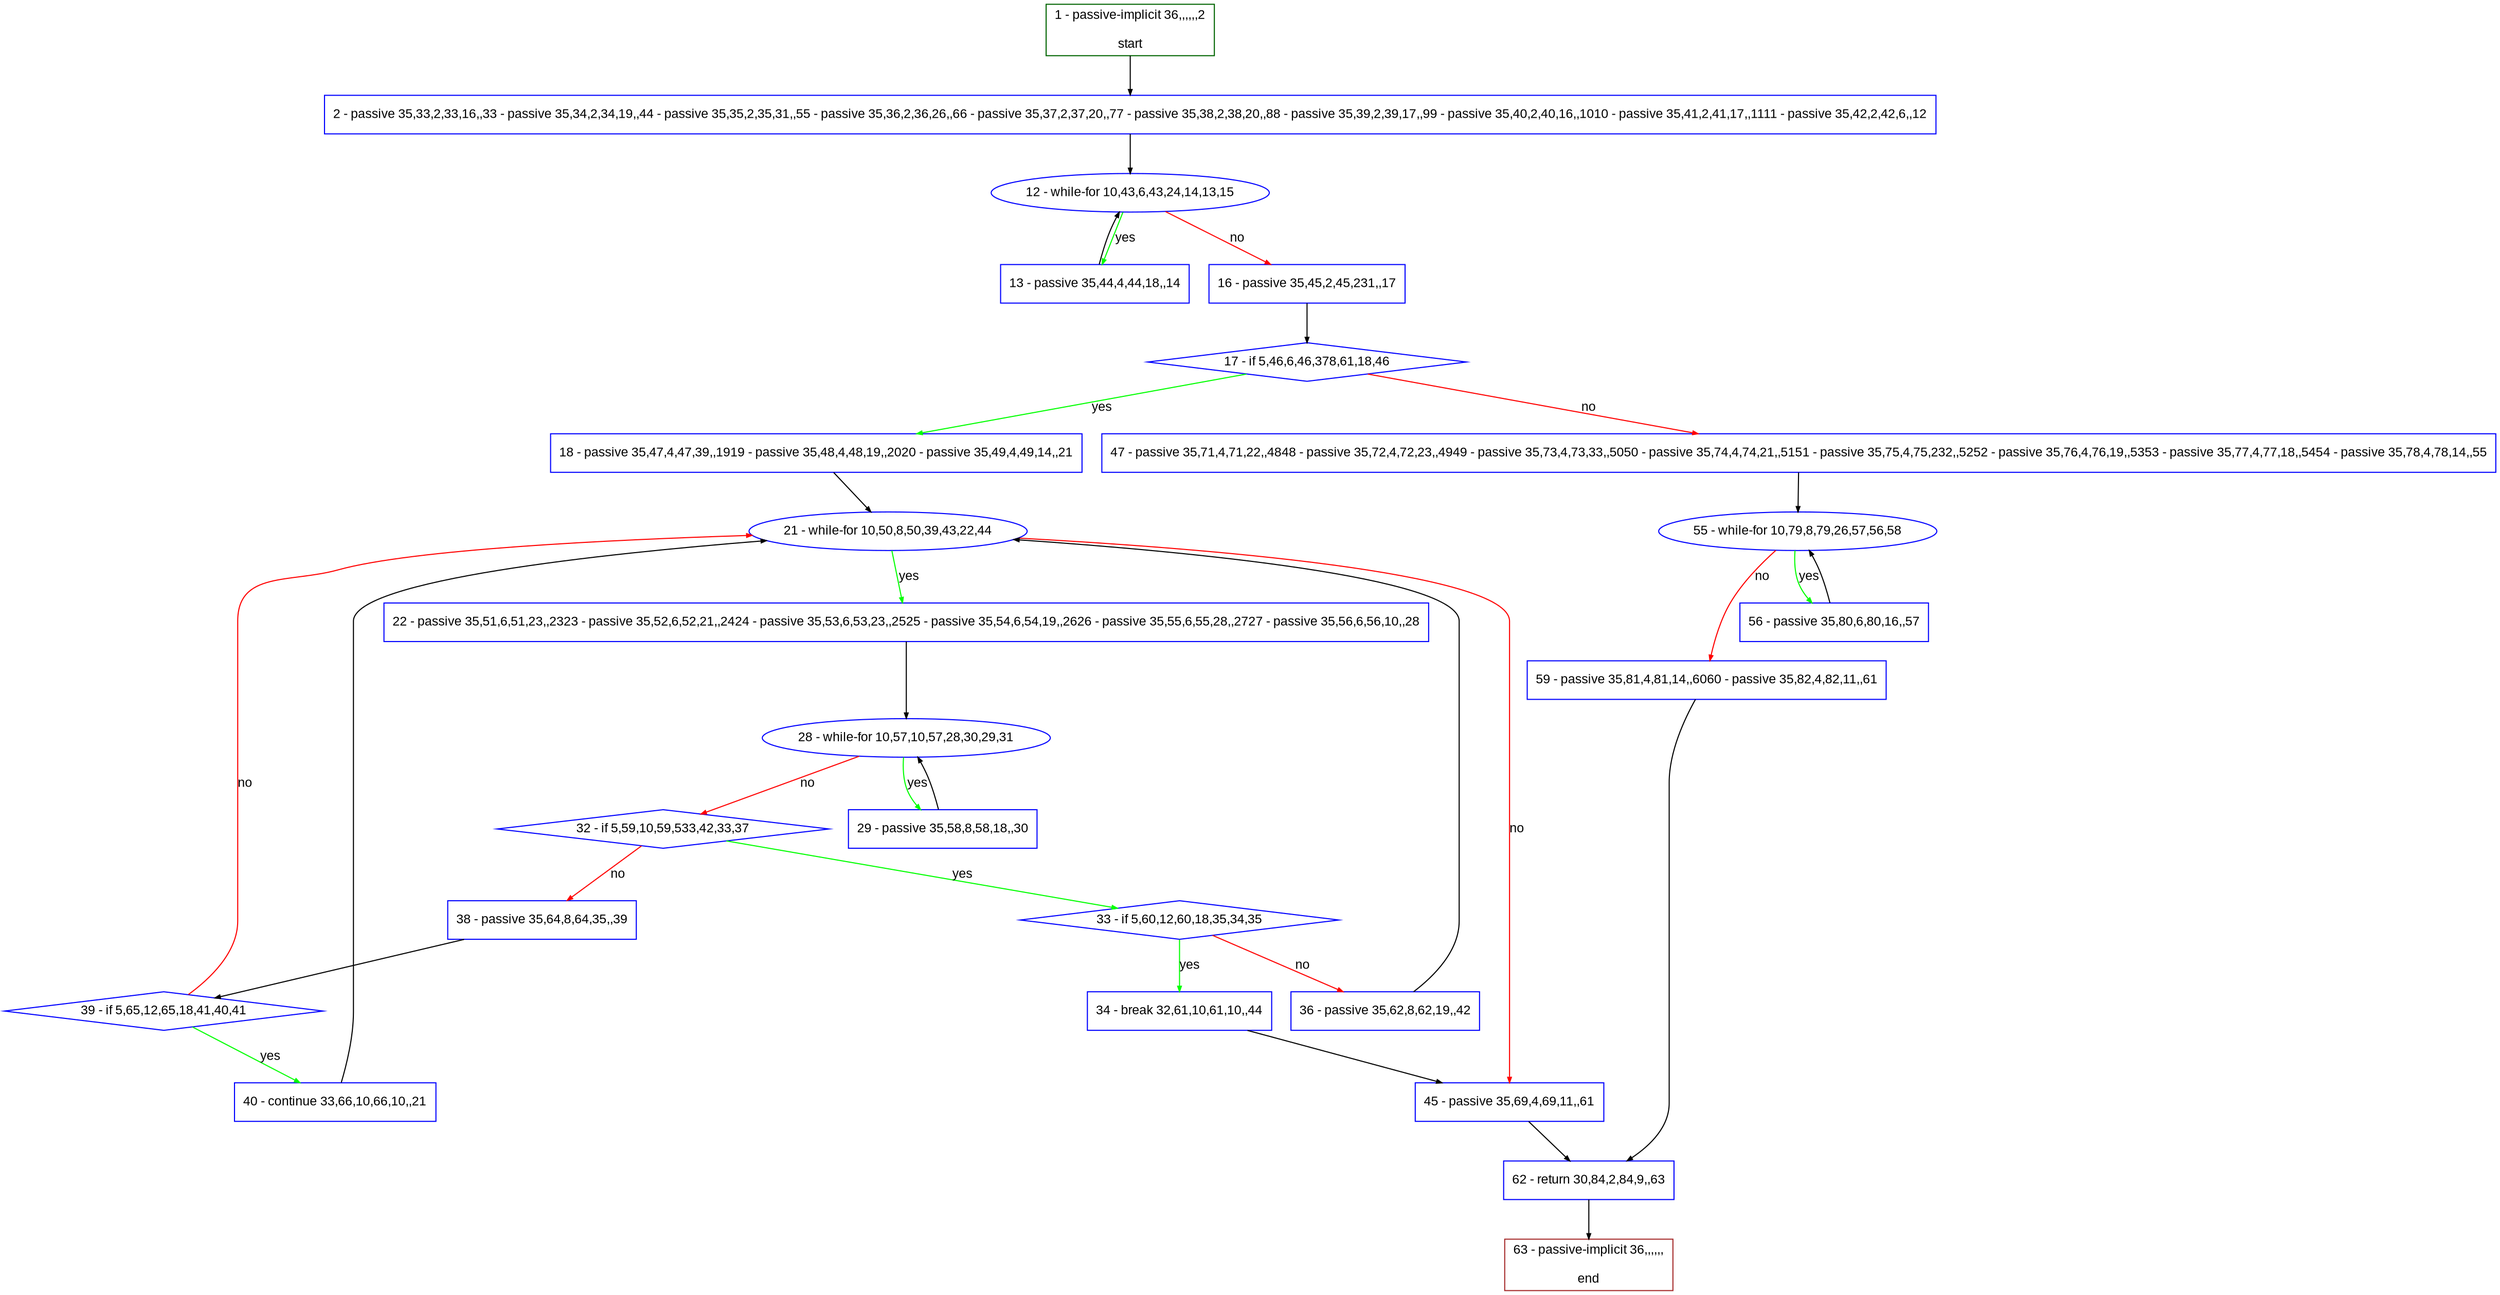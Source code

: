digraph "" {
  graph [pack="true", label="", fontsize="12", packmode="clust", fontname="Arial", fillcolor="#FFFFCC", bgcolor="white", style="rounded,filled", compound="true"];
  node [node_initialized="no", label="", color="grey", fontsize="12", fillcolor="white", fontname="Arial", style="filled", shape="rectangle", compound="true", fixedsize="false"];
  edge [fontcolor="black", arrowhead="normal", arrowtail="none", arrowsize="0.5", ltail="", label="", color="black", fontsize="12", lhead="", fontname="Arial", dir="forward", compound="true"];
  __N1 [label="2 - passive 35,33,2,33,16,,33 - passive 35,34,2,34,19,,44 - passive 35,35,2,35,31,,55 - passive 35,36,2,36,26,,66 - passive 35,37,2,37,20,,77 - passive 35,38,2,38,20,,88 - passive 35,39,2,39,17,,99 - passive 35,40,2,40,16,,1010 - passive 35,41,2,41,17,,1111 - passive 35,42,2,42,6,,12", color="#0000ff", fillcolor="#ffffff", style="filled", shape="box"];
  __N2 [label="1 - passive-implicit 36,,,,,,2\n\nstart", color="#006400", fillcolor="#ffffff", style="filled", shape="box"];
  __N3 [label="12 - while-for 10,43,6,43,24,14,13,15", color="#0000ff", fillcolor="#ffffff", style="filled", shape="oval"];
  __N4 [label="13 - passive 35,44,4,44,18,,14", color="#0000ff", fillcolor="#ffffff", style="filled", shape="box"];
  __N5 [label="16 - passive 35,45,2,45,231,,17", color="#0000ff", fillcolor="#ffffff", style="filled", shape="box"];
  __N6 [label="17 - if 5,46,6,46,378,61,18,46", color="#0000ff", fillcolor="#ffffff", style="filled", shape="diamond"];
  __N7 [label="18 - passive 35,47,4,47,39,,1919 - passive 35,48,4,48,19,,2020 - passive 35,49,4,49,14,,21", color="#0000ff", fillcolor="#ffffff", style="filled", shape="box"];
  __N8 [label="47 - passive 35,71,4,71,22,,4848 - passive 35,72,4,72,23,,4949 - passive 35,73,4,73,33,,5050 - passive 35,74,4,74,21,,5151 - passive 35,75,4,75,232,,5252 - passive 35,76,4,76,19,,5353 - passive 35,77,4,77,18,,5454 - passive 35,78,4,78,14,,55", color="#0000ff", fillcolor="#ffffff", style="filled", shape="box"];
  __N9 [label="21 - while-for 10,50,8,50,39,43,22,44", color="#0000ff", fillcolor="#ffffff", style="filled", shape="oval"];
  __N10 [label="22 - passive 35,51,6,51,23,,2323 - passive 35,52,6,52,21,,2424 - passive 35,53,6,53,23,,2525 - passive 35,54,6,54,19,,2626 - passive 35,55,6,55,28,,2727 - passive 35,56,6,56,10,,28", color="#0000ff", fillcolor="#ffffff", style="filled", shape="box"];
  __N11 [label="45 - passive 35,69,4,69,11,,61", color="#0000ff", fillcolor="#ffffff", style="filled", shape="box"];
  __N12 [label="28 - while-for 10,57,10,57,28,30,29,31", color="#0000ff", fillcolor="#ffffff", style="filled", shape="oval"];
  __N13 [label="29 - passive 35,58,8,58,18,,30", color="#0000ff", fillcolor="#ffffff", style="filled", shape="box"];
  __N14 [label="32 - if 5,59,10,59,533,42,33,37", color="#0000ff", fillcolor="#ffffff", style="filled", shape="diamond"];
  __N15 [label="33 - if 5,60,12,60,18,35,34,35", color="#0000ff", fillcolor="#ffffff", style="filled", shape="diamond"];
  __N16 [label="38 - passive 35,64,8,64,35,,39", color="#0000ff", fillcolor="#ffffff", style="filled", shape="box"];
  __N17 [label="34 - break 32,61,10,61,10,,44", color="#0000ff", fillcolor="#ffffff", style="filled", shape="box"];
  __N18 [label="36 - passive 35,62,8,62,19,,42", color="#0000ff", fillcolor="#ffffff", style="filled", shape="box"];
  __N19 [label="39 - if 5,65,12,65,18,41,40,41", color="#0000ff", fillcolor="#ffffff", style="filled", shape="diamond"];
  __N20 [label="40 - continue 33,66,10,66,10,,21", color="#0000ff", fillcolor="#ffffff", style="filled", shape="box"];
  __N21 [label="62 - return 30,84,2,84,9,,63", color="#0000ff", fillcolor="#ffffff", style="filled", shape="box"];
  __N22 [label="55 - while-for 10,79,8,79,26,57,56,58", color="#0000ff", fillcolor="#ffffff", style="filled", shape="oval"];
  __N23 [label="56 - passive 35,80,6,80,16,,57", color="#0000ff", fillcolor="#ffffff", style="filled", shape="box"];
  __N24 [label="59 - passive 35,81,4,81,14,,6060 - passive 35,82,4,82,11,,61", color="#0000ff", fillcolor="#ffffff", style="filled", shape="box"];
  __N25 [label="63 - passive-implicit 36,,,,,,\n\nend", color="#a52a2a", fillcolor="#ffffff", style="filled", shape="box"];
  __N2 -> __N1 [arrowhead="normal", arrowtail="none", color="#000000", label="", dir="forward"];
  __N1 -> __N3 [arrowhead="normal", arrowtail="none", color="#000000", label="", dir="forward"];
  __N3 -> __N4 [arrowhead="normal", arrowtail="none", color="#00ff00", label="yes", dir="forward"];
  __N4 -> __N3 [arrowhead="normal", arrowtail="none", color="#000000", label="", dir="forward"];
  __N3 -> __N5 [arrowhead="normal", arrowtail="none", color="#ff0000", label="no", dir="forward"];
  __N5 -> __N6 [arrowhead="normal", arrowtail="none", color="#000000", label="", dir="forward"];
  __N6 -> __N7 [arrowhead="normal", arrowtail="none", color="#00ff00", label="yes", dir="forward"];
  __N6 -> __N8 [arrowhead="normal", arrowtail="none", color="#ff0000", label="no", dir="forward"];
  __N7 -> __N9 [arrowhead="normal", arrowtail="none", color="#000000", label="", dir="forward"];
  __N9 -> __N10 [arrowhead="normal", arrowtail="none", color="#00ff00", label="yes", dir="forward"];
  __N9 -> __N11 [arrowhead="normal", arrowtail="none", color="#ff0000", label="no", dir="forward"];
  __N10 -> __N12 [arrowhead="normal", arrowtail="none", color="#000000", label="", dir="forward"];
  __N12 -> __N13 [arrowhead="normal", arrowtail="none", color="#00ff00", label="yes", dir="forward"];
  __N13 -> __N12 [arrowhead="normal", arrowtail="none", color="#000000", label="", dir="forward"];
  __N12 -> __N14 [arrowhead="normal", arrowtail="none", color="#ff0000", label="no", dir="forward"];
  __N14 -> __N15 [arrowhead="normal", arrowtail="none", color="#00ff00", label="yes", dir="forward"];
  __N14 -> __N16 [arrowhead="normal", arrowtail="none", color="#ff0000", label="no", dir="forward"];
  __N15 -> __N17 [arrowhead="normal", arrowtail="none", color="#00ff00", label="yes", dir="forward"];
  __N15 -> __N18 [arrowhead="normal", arrowtail="none", color="#ff0000", label="no", dir="forward"];
  __N17 -> __N11 [arrowhead="normal", arrowtail="none", color="#000000", label="", dir="forward"];
  __N18 -> __N9 [arrowhead="normal", arrowtail="none", color="#000000", label="", dir="forward"];
  __N16 -> __N19 [arrowhead="normal", arrowtail="none", color="#000000", label="", dir="forward"];
  __N19 -> __N9 [arrowhead="normal", arrowtail="none", color="#ff0000", label="no", dir="forward"];
  __N19 -> __N20 [arrowhead="normal", arrowtail="none", color="#00ff00", label="yes", dir="forward"];
  __N20 -> __N9 [arrowhead="normal", arrowtail="none", color="#000000", label="", dir="forward"];
  __N11 -> __N21 [arrowhead="normal", arrowtail="none", color="#000000", label="", dir="forward"];
  __N8 -> __N22 [arrowhead="normal", arrowtail="none", color="#000000", label="", dir="forward"];
  __N22 -> __N23 [arrowhead="normal", arrowtail="none", color="#00ff00", label="yes", dir="forward"];
  __N23 -> __N22 [arrowhead="normal", arrowtail="none", color="#000000", label="", dir="forward"];
  __N22 -> __N24 [arrowhead="normal", arrowtail="none", color="#ff0000", label="no", dir="forward"];
  __N24 -> __N21 [arrowhead="normal", arrowtail="none", color="#000000", label="", dir="forward"];
  __N21 -> __N25 [arrowhead="normal", arrowtail="none", color="#000000", label="", dir="forward"];
}
